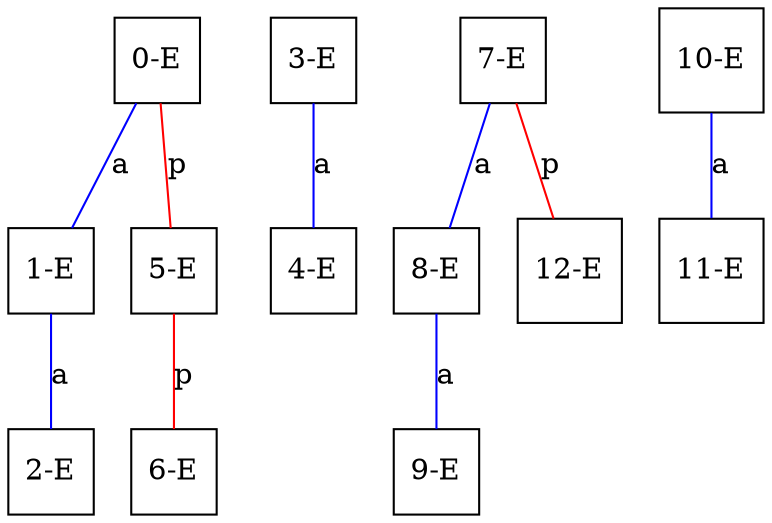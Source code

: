 graph ProteinGraph {
    0 [label="0-E" shape=square color=black];
    1 [label="1-E" shape=square color=black];
    2 [label="2-E" shape=square color=black];
    3 [label="3-E" shape=square color=black];
    4 [label="4-E" shape=square color=black];
    5 [label="5-E" shape=square color=black];
    6 [label="6-E" shape=square color=black];
    7 [label="7-E" shape=square color=black];
    8 [label="8-E" shape=square color=black];
    9 [label="9-E" shape=square color=black];
    10 [label="10-E" shape=square color=black];
    11 [label="11-E" shape=square color=black];
    12 [label="12-E" shape=square color=black];
    0 -- 1 [label="a" color=blue];
    0 -- 5 [label="p" color=red];
    1 -- 2 [label="a" color=blue];
    3 -- 4 [label="a" color=blue];
    5 -- 6 [label="p" color=red];
    7 -- 8 [label="a" color=blue];
    7 -- 12 [label="p" color=red];
    8 -- 9 [label="a" color=blue];
    10 -- 11 [label="a" color=blue];
}
